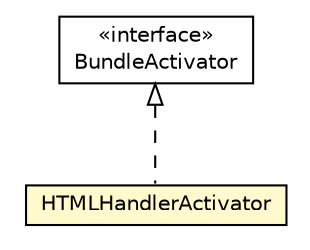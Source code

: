 #!/usr/local/bin/dot
#
# Class diagram 
# Generated by UMLGraph version R5_6-24-gf6e263 (http://www.umlgraph.org/)
#

digraph G {
	edge [fontname="Helvetica",fontsize=10,labelfontname="Helvetica",labelfontsize=10];
	node [fontname="Helvetica",fontsize=10,shape=plaintext];
	nodesep=0.25;
	ranksep=0.5;
	// org.universAAL.ui.handler.web.html.osgi.HTMLHandlerActivator
	c4256678 [label=<<table title="org.universAAL.ui.handler.web.html.osgi.HTMLHandlerActivator" border="0" cellborder="1" cellspacing="0" cellpadding="2" port="p" bgcolor="lemonChiffon" href="./HTMLHandlerActivator.html">
		<tr><td><table border="0" cellspacing="0" cellpadding="1">
<tr><td align="center" balign="center"> HTMLHandlerActivator </td></tr>
		</table></td></tr>
		</table>>, URL="./HTMLHandlerActivator.html", fontname="Helvetica", fontcolor="black", fontsize=10.0];
	//org.universAAL.ui.handler.web.html.osgi.HTMLHandlerActivator implements org.osgi.framework.BundleActivator
	c4257159:p -> c4256678:p [dir=back,arrowtail=empty,style=dashed];
	// org.osgi.framework.BundleActivator
	c4257159 [label=<<table title="org.osgi.framework.BundleActivator" border="0" cellborder="1" cellspacing="0" cellpadding="2" port="p" href="http://java.sun.com/j2se/1.4.2/docs/api/org/osgi/framework/BundleActivator.html">
		<tr><td><table border="0" cellspacing="0" cellpadding="1">
<tr><td align="center" balign="center"> &#171;interface&#187; </td></tr>
<tr><td align="center" balign="center"> BundleActivator </td></tr>
		</table></td></tr>
		</table>>, URL="http://java.sun.com/j2se/1.4.2/docs/api/org/osgi/framework/BundleActivator.html", fontname="Helvetica", fontcolor="black", fontsize=10.0];
}

